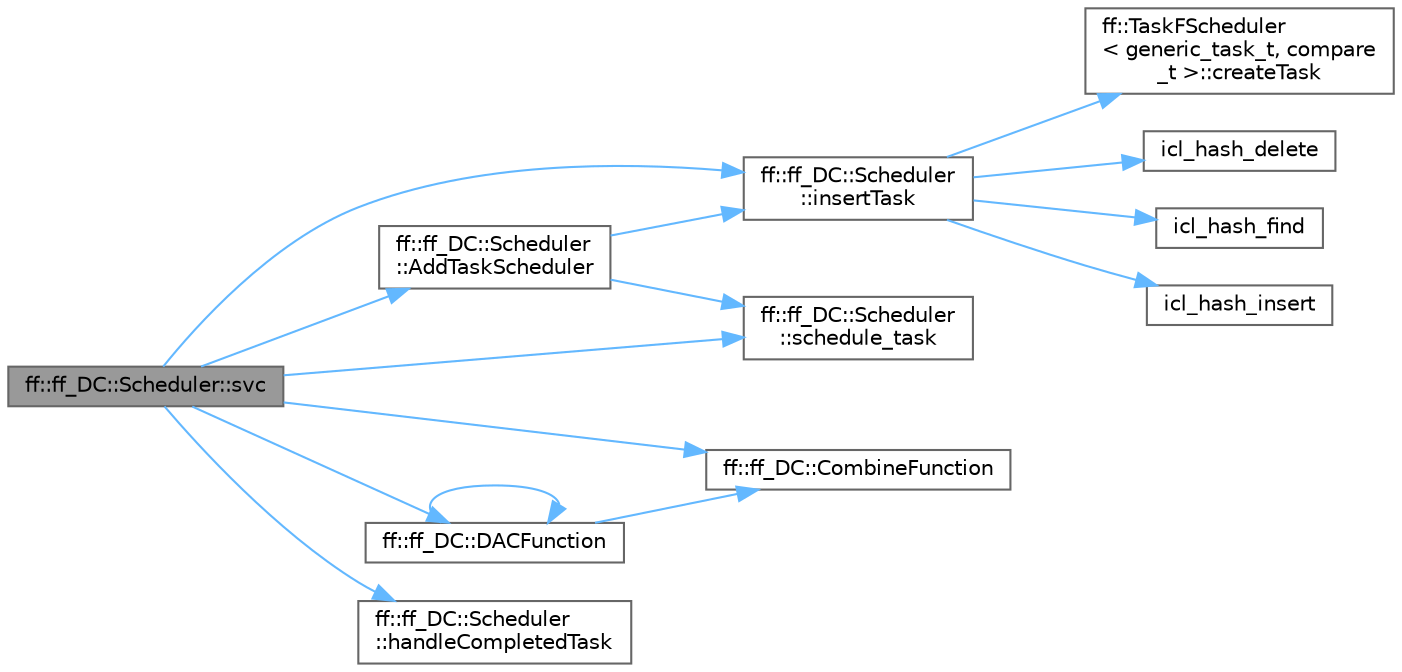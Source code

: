 digraph "ff::ff_DC::Scheduler::svc"
{
 // LATEX_PDF_SIZE
  bgcolor="transparent";
  edge [fontname=Helvetica,fontsize=10,labelfontname=Helvetica,labelfontsize=10];
  node [fontname=Helvetica,fontsize=10,shape=box,height=0.2,width=0.4];
  rankdir="LR";
  Node1 [id="Node000001",label="ff::ff_DC::Scheduler::svc",height=0.2,width=0.4,color="gray40", fillcolor="grey60", style="filled", fontcolor="black",tooltip=" "];
  Node1 -> Node2 [id="edge1_Node000001_Node000002",color="steelblue1",style="solid",tooltip=" "];
  Node2 [id="Node000002",label="ff::ff_DC::Scheduler\l::AddTaskScheduler",height=0.2,width=0.4,color="grey40", fillcolor="white", style="filled",URL="$classff_1_1ff___d_c_1_1_scheduler.html#a367de455174663729997378be82248d7",tooltip=" "];
  Node2 -> Node3 [id="edge2_Node000002_Node000003",color="steelblue1",style="solid",tooltip=" "];
  Node3 [id="Node000003",label="ff::ff_DC::Scheduler\l::insertTask",height=0.2,width=0.4,color="grey40", fillcolor="white", style="filled",URL="$classff_1_1ff___d_c_1_1_scheduler.html#afb2dfbda97fc93f1bd0452e387f4509a",tooltip=" "];
  Node3 -> Node4 [id="edge3_Node000003_Node000004",color="steelblue1",style="solid",tooltip=" "];
  Node4 [id="Node000004",label="ff::TaskFScheduler\l\< generic_task_t, compare\l_t \>::createTask",height=0.2,width=0.4,color="grey40", fillcolor="white", style="filled",URL="$classff_1_1_task_f_scheduler.html#a8f5ea462adcfc321a537254c2c93d4ce",tooltip=" "];
  Node3 -> Node5 [id="edge4_Node000003_Node000005",color="steelblue1",style="solid",tooltip=" "];
  Node5 [id="Node000005",label="icl_hash_delete",height=0.2,width=0.4,color="grey40", fillcolor="white", style="filled",URL="$icl__hash_8h.html#a30a982886c3aa1a4d7559a20676b5df3",tooltip=" "];
  Node3 -> Node6 [id="edge5_Node000003_Node000006",color="steelblue1",style="solid",tooltip=" "];
  Node6 [id="Node000006",label="icl_hash_find",height=0.2,width=0.4,color="grey40", fillcolor="white", style="filled",URL="$icl__hash_8h.html#aea3615a1d4abe87a4f11eda7a86be73d",tooltip=" "];
  Node3 -> Node7 [id="edge6_Node000003_Node000007",color="steelblue1",style="solid",tooltip=" "];
  Node7 [id="Node000007",label="icl_hash_insert",height=0.2,width=0.4,color="grey40", fillcolor="white", style="filled",URL="$icl__hash_8h.html#a1f5d73281a0159f006c1c667e6a638e2",tooltip=" "];
  Node2 -> Node8 [id="edge7_Node000002_Node000008",color="steelblue1",style="solid",tooltip=" "];
  Node8 [id="Node000008",label="ff::ff_DC::Scheduler\l::schedule_task",height=0.2,width=0.4,color="grey40", fillcolor="white", style="filled",URL="$classff_1_1ff___d_c_1_1_scheduler.html#a7da99b7834f19af728ea1c86e5161b3b",tooltip=" "];
  Node1 -> Node9 [id="edge8_Node000001_Node000009",color="steelblue1",style="solid",tooltip=" "];
  Node9 [id="Node000009",label="ff::ff_DC::CombineFunction",height=0.2,width=0.4,color="grey40", fillcolor="white", style="filled",URL="$classff_1_1ff___d_c.html#a0dcc8da3c6c014c70a9f6ace7c4c22d3",tooltip="CombineFunction it represents the task for the Combine part of a Divide and Conquer algorithm"];
  Node1 -> Node10 [id="edge9_Node000001_Node000010",color="steelblue1",style="solid",tooltip=" "];
  Node10 [id="Node000010",label="ff::ff_DC::DACFunction",height=0.2,width=0.4,color="grey40", fillcolor="white", style="filled",URL="$classff_1_1ff___d_c.html#a0bdf09998d68a4c78013f48079a2f470",tooltip="DACFunction it represents the generic (recursive) task of a Divide and Conquer algorithm...."];
  Node10 -> Node9 [id="edge10_Node000010_Node000009",color="steelblue1",style="solid",tooltip=" "];
  Node10 -> Node10 [id="edge11_Node000010_Node000010",color="steelblue1",style="solid",tooltip=" "];
  Node1 -> Node11 [id="edge12_Node000001_Node000011",color="steelblue1",style="solid",tooltip=" "];
  Node11 [id="Node000011",label="ff::ff_DC::Scheduler\l::handleCompletedTask",height=0.2,width=0.4,color="grey40", fillcolor="white", style="filled",URL="$classff_1_1ff___d_c_1_1_scheduler.html#acfe8e8cd93455d44333d7067bdf25b35",tooltip=" "];
  Node1 -> Node3 [id="edge13_Node000001_Node000003",color="steelblue1",style="solid",tooltip=" "];
  Node1 -> Node8 [id="edge14_Node000001_Node000008",color="steelblue1",style="solid",tooltip=" "];
}
